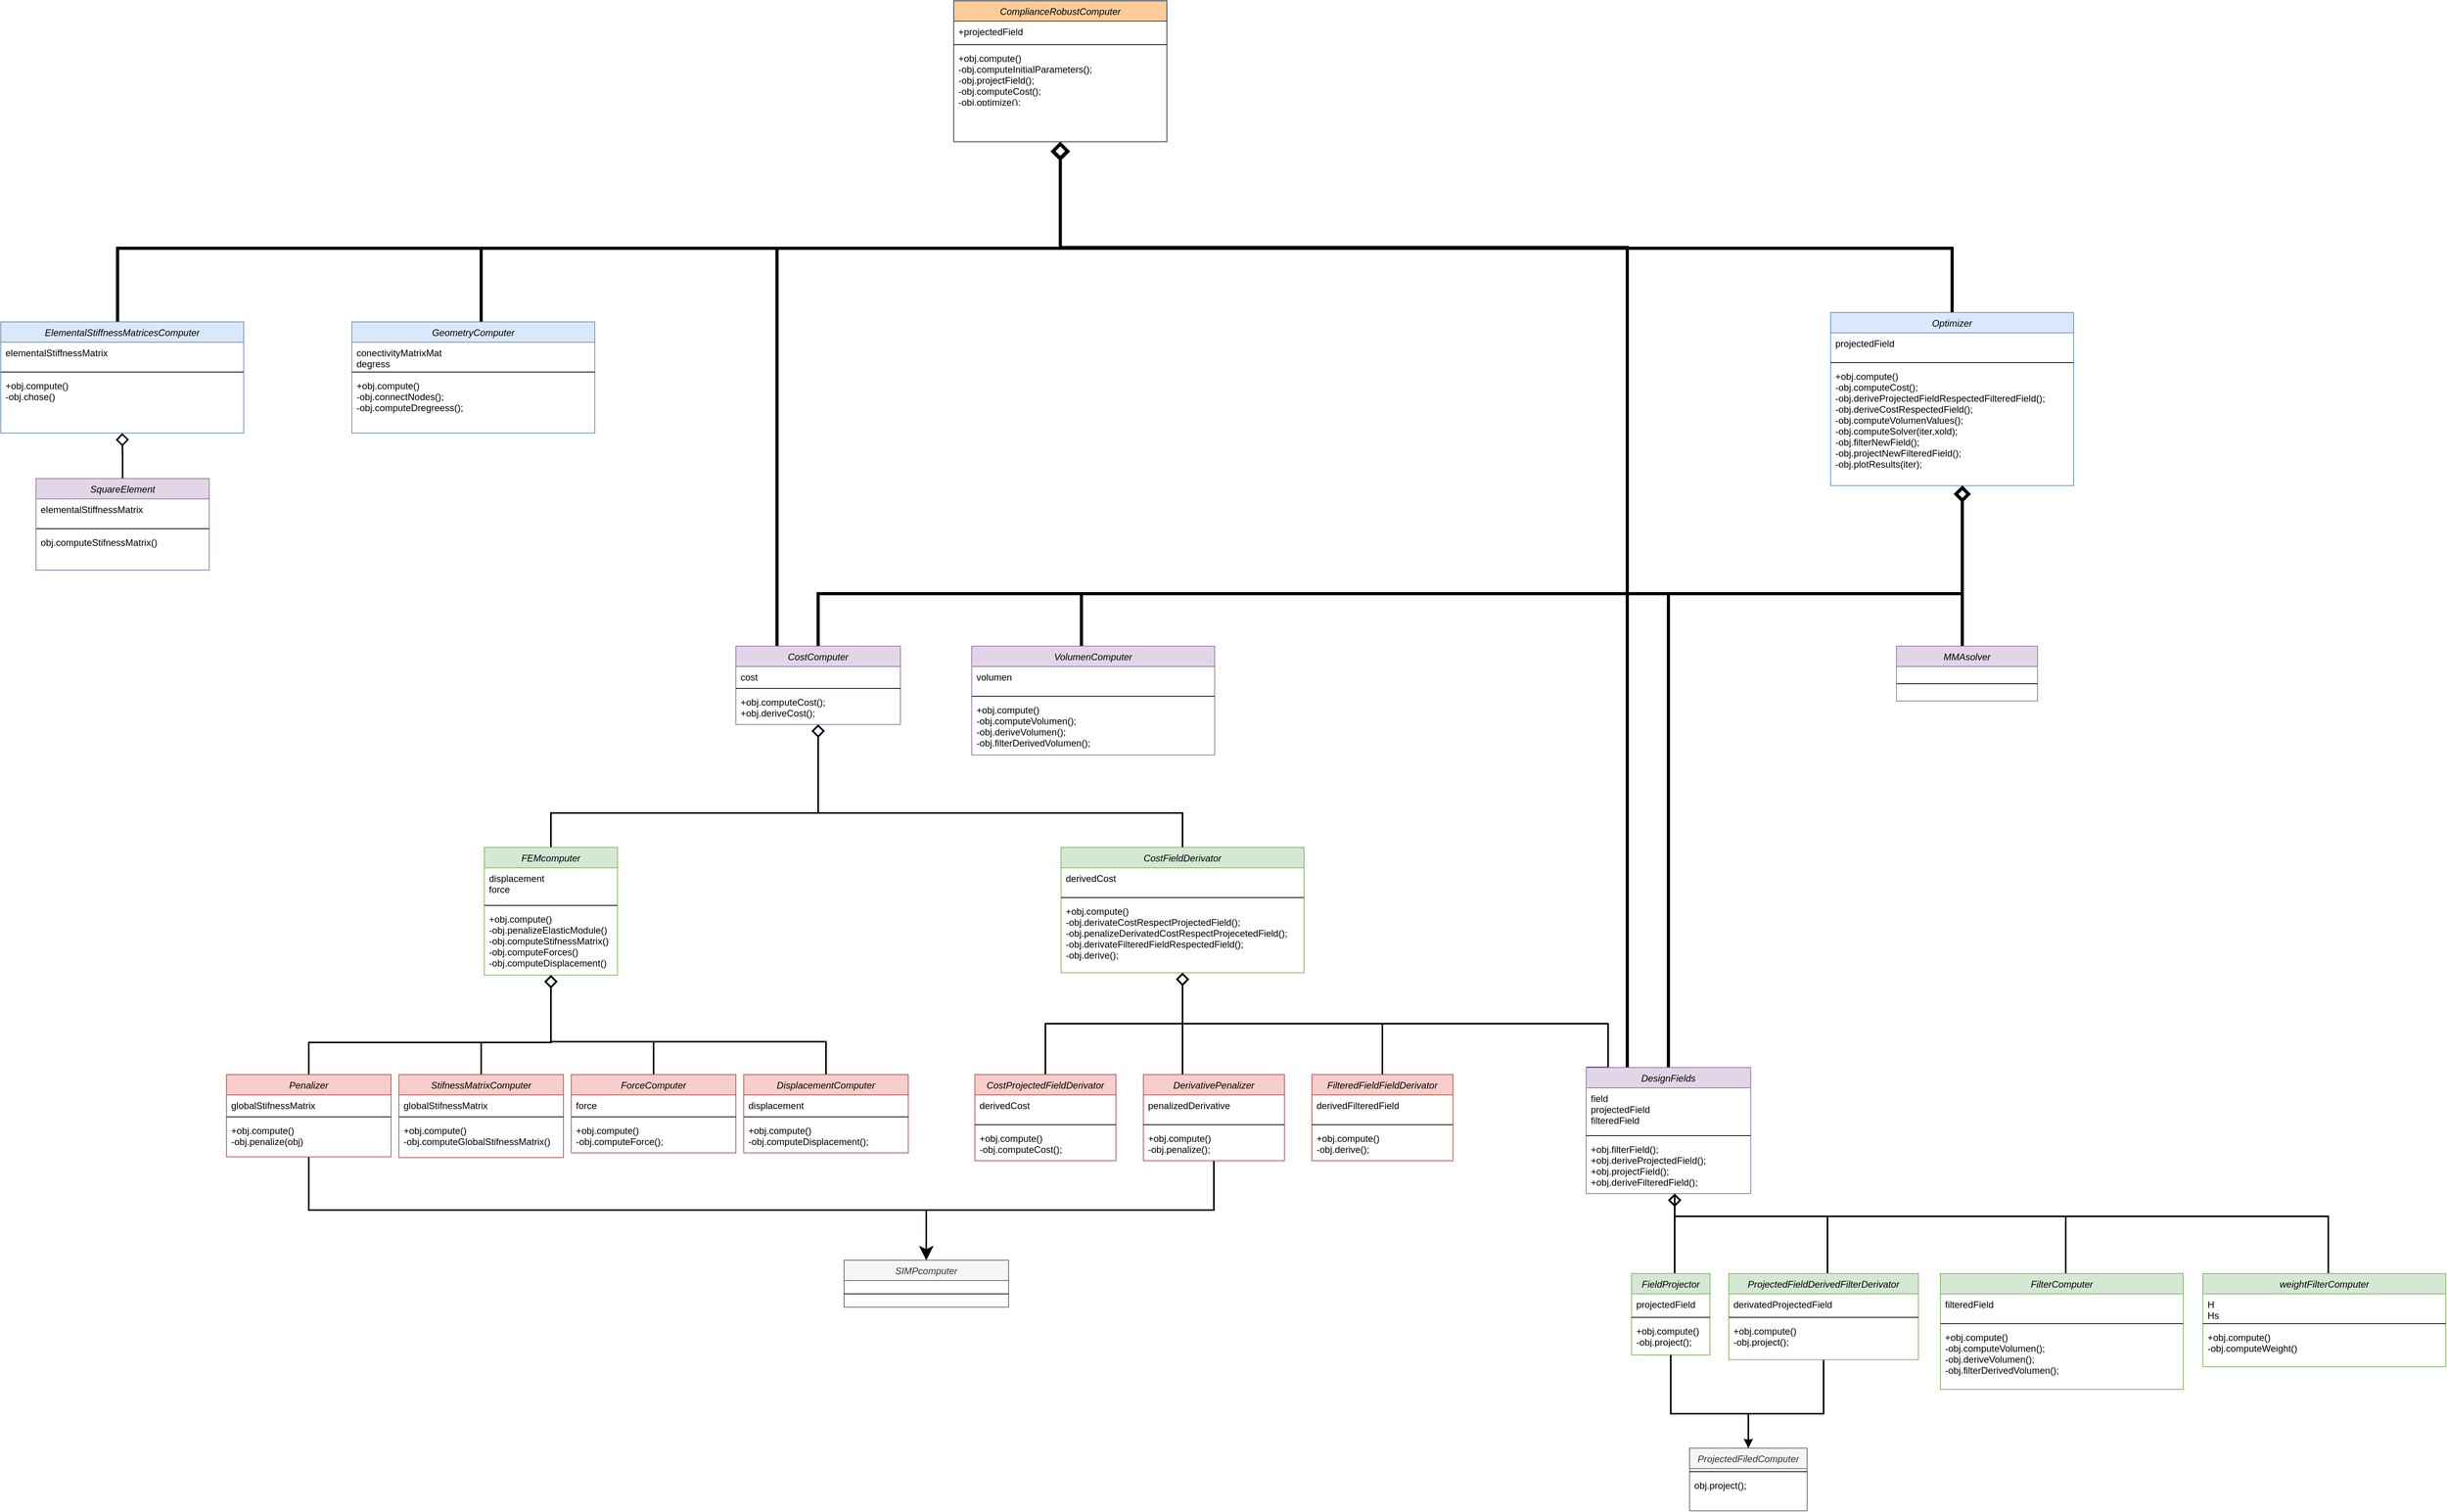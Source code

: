 <mxfile version="21.1.1" type="device" pages="2">
  <diagram name="Page-1" id="eIm4WosCiNHe_QKOytB_">
    <mxGraphModel dx="5250" dy="2865" grid="0" gridSize="10" guides="1" tooltips="1" connect="1" arrows="1" fold="1" page="1" pageScale="1" pageWidth="3300" pageHeight="2339" math="0" shadow="0">
      <root>
        <mxCell id="0" />
        <mxCell id="1" parent="0" />
        <mxCell id="SJOuSipF1YULNj-phjUu-1" value="ComplianceRobustComputer" style="swimlane;fontStyle=2;align=center;verticalAlign=top;childLayout=stackLayout;horizontal=1;startSize=26;horizontalStack=0;resizeParent=1;resizeLast=0;collapsible=1;marginBottom=0;rounded=0;shadow=0;strokeWidth=1;fillColor=#ffcc99;strokeColor=#36393d;" vertex="1" parent="1">
          <mxGeometry x="1298" y="200" width="272" height="180" as="geometry">
            <mxRectangle x="330" y="30" width="160" height="26" as="alternateBounds" />
          </mxGeometry>
        </mxCell>
        <mxCell id="SJOuSipF1YULNj-phjUu-2" value="+projectedField" style="text;align=left;verticalAlign=top;spacingLeft=4;spacingRight=4;overflow=hidden;rotatable=0;points=[[0,0.5],[1,0.5]];portConstraint=eastwest;" vertex="1" parent="SJOuSipF1YULNj-phjUu-1">
          <mxGeometry y="26" width="272" height="26" as="geometry" />
        </mxCell>
        <mxCell id="SJOuSipF1YULNj-phjUu-3" value="" style="line;html=1;strokeWidth=1;align=left;verticalAlign=middle;spacingTop=-1;spacingLeft=3;spacingRight=3;rotatable=0;labelPosition=right;points=[];portConstraint=eastwest;" vertex="1" parent="SJOuSipF1YULNj-phjUu-1">
          <mxGeometry y="52" width="272" height="8" as="geometry" />
        </mxCell>
        <mxCell id="SJOuSipF1YULNj-phjUu-4" value="+obj.compute()&#xa;-obj.computeInitialParameters();&#xa;-obj.projectField();&#xa;-obj.computeCost();&#xa;-obj.optimize();" style="text;align=left;verticalAlign=top;spacingLeft=4;spacingRight=4;overflow=hidden;rotatable=0;points=[[0,0.5],[1,0.5]];portConstraint=eastwest;" vertex="1" parent="SJOuSipF1YULNj-phjUu-1">
          <mxGeometry y="60" width="272" height="70" as="geometry" />
        </mxCell>
        <mxCell id="0Hb6vpzoi_tf3gQaCw9E-23" style="edgeStyle=orthogonalEdgeStyle;rounded=0;orthogonalLoop=1;jettySize=auto;html=1;strokeWidth=2;endArrow=diamond;endFill=0;endSize=12;" edge="1" parent="1" source="SJOuSipF1YULNj-phjUu-6" target="0Hb6vpzoi_tf3gQaCw9E-19">
          <mxGeometry relative="1" as="geometry">
            <Array as="points">
              <mxPoint x="2218" y="1725" />
              <mxPoint x="2218" y="1725" />
            </Array>
          </mxGeometry>
        </mxCell>
        <mxCell id="SJOuSipF1YULNj-phjUu-6" value="FieldProjector" style="swimlane;fontStyle=2;align=center;verticalAlign=top;childLayout=stackLayout;horizontal=1;startSize=26;horizontalStack=0;resizeParent=1;resizeLast=0;collapsible=1;marginBottom=0;rounded=0;shadow=0;strokeWidth=1;fillColor=#d5e8d4;strokeColor=#82b366;" vertex="1" parent="1">
          <mxGeometry x="2163" y="1825" width="100" height="104" as="geometry">
            <mxRectangle x="330" y="30" width="160" height="26" as="alternateBounds" />
          </mxGeometry>
        </mxCell>
        <mxCell id="SJOuSipF1YULNj-phjUu-7" value="projectedField" style="text;align=left;verticalAlign=top;spacingLeft=4;spacingRight=4;overflow=hidden;rotatable=0;points=[[0,0.5],[1,0.5]];portConstraint=eastwest;" vertex="1" parent="SJOuSipF1YULNj-phjUu-6">
          <mxGeometry y="26" width="100" height="26" as="geometry" />
        </mxCell>
        <mxCell id="SJOuSipF1YULNj-phjUu-8" value="" style="line;html=1;strokeWidth=1;align=left;verticalAlign=middle;spacingTop=-1;spacingLeft=3;spacingRight=3;rotatable=0;labelPosition=right;points=[];portConstraint=eastwest;" vertex="1" parent="SJOuSipF1YULNj-phjUu-6">
          <mxGeometry y="52" width="100" height="8" as="geometry" />
        </mxCell>
        <mxCell id="SJOuSipF1YULNj-phjUu-9" value="+obj.compute()&#xa;-obj.project();&#xa;" style="text;align=left;verticalAlign=top;spacingLeft=4;spacingRight=4;overflow=hidden;rotatable=0;points=[[0,0.5],[1,0.5]];portConstraint=eastwest;" vertex="1" parent="SJOuSipF1YULNj-phjUu-6">
          <mxGeometry y="60" width="100" height="30" as="geometry" />
        </mxCell>
        <mxCell id="SJOuSipF1YULNj-phjUu-10" style="edgeStyle=orthogonalEdgeStyle;rounded=0;orthogonalLoop=1;jettySize=auto;html=1;entryX=0.5;entryY=1;entryDx=0;entryDy=0;endArrow=none;endFill=0;startArrow=blockThin;startFill=1;endSize=12;strokeWidth=2;" edge="1" parent="1" source="SJOuSipF1YULNj-phjUu-11" target="SJOuSipF1YULNj-phjUu-6">
          <mxGeometry relative="1" as="geometry">
            <Array as="points">
              <mxPoint x="2312" y="2004" />
              <mxPoint x="2213" y="2004" />
            </Array>
          </mxGeometry>
        </mxCell>
        <mxCell id="SJOuSipF1YULNj-phjUu-11" value="ProjectedFiledComputer&#xa;" style="swimlane;fontStyle=2;align=center;verticalAlign=top;childLayout=stackLayout;horizontal=1;startSize=26;horizontalStack=0;resizeParent=1;resizeLast=0;collapsible=1;marginBottom=0;rounded=0;shadow=0;strokeWidth=1;fillColor=#f5f5f5;strokeColor=#666666;fontColor=#333333;" vertex="1" parent="1">
          <mxGeometry x="2237" y="2048" width="150" height="80" as="geometry">
            <mxRectangle x="330" y="30" width="160" height="26" as="alternateBounds" />
          </mxGeometry>
        </mxCell>
        <mxCell id="SJOuSipF1YULNj-phjUu-12" value="" style="line;html=1;strokeWidth=1;align=left;verticalAlign=middle;spacingTop=-1;spacingLeft=3;spacingRight=3;rotatable=0;labelPosition=right;points=[];portConstraint=eastwest;" vertex="1" parent="SJOuSipF1YULNj-phjUu-11">
          <mxGeometry y="26" width="150" height="8" as="geometry" />
        </mxCell>
        <mxCell id="SJOuSipF1YULNj-phjUu-13" value="            obj.project();&#xa;" style="text;align=left;verticalAlign=top;spacingLeft=4;spacingRight=4;overflow=hidden;rotatable=0;points=[[0,0.5],[1,0.5]];portConstraint=eastwest;" vertex="1" parent="SJOuSipF1YULNj-phjUu-11">
          <mxGeometry y="34" width="150" height="26" as="geometry" />
        </mxCell>
        <mxCell id="0Hb6vpzoi_tf3gQaCw9E-5" style="edgeStyle=orthogonalEdgeStyle;rounded=0;orthogonalLoop=1;jettySize=auto;html=1;strokeWidth=2;endArrow=diamond;endFill=0;endSize=12;" edge="1" parent="1" source="SJOuSipF1YULNj-phjUu-16" target="SJOuSipF1YULNj-phjUu-44">
          <mxGeometry relative="1" as="geometry">
            <Array as="points">
              <mxPoint x="784" y="1237" />
              <mxPoint x="1125" y="1237" />
            </Array>
          </mxGeometry>
        </mxCell>
        <mxCell id="SJOuSipF1YULNj-phjUu-16" value="FEMcomputer" style="swimlane;fontStyle=2;align=center;verticalAlign=top;childLayout=stackLayout;horizontal=1;startSize=26;horizontalStack=0;resizeParent=1;resizeLast=0;collapsible=1;marginBottom=0;rounded=0;shadow=0;strokeWidth=1;strokeColor=#82b366;fillColor=#d5e8d4;swimlaneFillColor=none;" vertex="1" parent="1">
          <mxGeometry x="699" y="1281" width="170" height="163" as="geometry">
            <mxRectangle x="330" y="30" width="160" height="26" as="alternateBounds" />
          </mxGeometry>
        </mxCell>
        <mxCell id="SJOuSipF1YULNj-phjUu-17" value="displacement&#xa;force" style="text;align=left;verticalAlign=top;spacingLeft=4;spacingRight=4;overflow=hidden;rotatable=0;points=[[0,0.5],[1,0.5]];portConstraint=eastwest;" vertex="1" parent="SJOuSipF1YULNj-phjUu-16">
          <mxGeometry y="26" width="170" height="44" as="geometry" />
        </mxCell>
        <mxCell id="SJOuSipF1YULNj-phjUu-18" value="" style="line;html=1;strokeWidth=1;align=left;verticalAlign=middle;spacingTop=-1;spacingLeft=3;spacingRight=3;rotatable=0;labelPosition=right;points=[];portConstraint=eastwest;" vertex="1" parent="SJOuSipF1YULNj-phjUu-16">
          <mxGeometry y="70" width="170" height="8" as="geometry" />
        </mxCell>
        <mxCell id="SJOuSipF1YULNj-phjUu-19" value="+obj.compute()&#xa;-obj.penalizeElasticModule()&#xa;-obj.computeStifnessMatrix()&#xa;-obj.computeForces()&#xa;-obj.computeDisplacement()&#xa;" style="text;align=left;verticalAlign=top;spacingLeft=4;spacingRight=4;overflow=hidden;rotatable=0;points=[[0,0.5],[1,0.5]];portConstraint=eastwest;" vertex="1" parent="SJOuSipF1YULNj-phjUu-16">
          <mxGeometry y="78" width="170" height="82" as="geometry" />
        </mxCell>
        <mxCell id="0Hb6vpzoi_tf3gQaCw9E-2" style="edgeStyle=orthogonalEdgeStyle;rounded=0;orthogonalLoop=1;jettySize=auto;html=1;entryX=0.5;entryY=1;entryDx=0;entryDy=0;strokeWidth=2;endArrow=diamond;endFill=0;endSize=12;" edge="1" parent="1" source="SJOuSipF1YULNj-phjUu-21" target="SJOuSipF1YULNj-phjUu-16">
          <mxGeometry relative="1" as="geometry">
            <Array as="points">
              <mxPoint x="695" y="1530" />
              <mxPoint x="784" y="1530" />
            </Array>
          </mxGeometry>
        </mxCell>
        <mxCell id="SJOuSipF1YULNj-phjUu-21" value="StifnessMatrixComputer" style="swimlane;fontStyle=2;align=center;verticalAlign=top;childLayout=stackLayout;horizontal=1;startSize=26;horizontalStack=0;resizeParent=1;resizeLast=0;collapsible=1;marginBottom=0;rounded=0;shadow=0;strokeWidth=1;fillColor=#f8cecc;strokeColor=#b85450;" vertex="1" parent="1">
          <mxGeometry x="590" y="1571" width="210" height="106" as="geometry">
            <mxRectangle x="330" y="30" width="160" height="26" as="alternateBounds" />
          </mxGeometry>
        </mxCell>
        <mxCell id="SJOuSipF1YULNj-phjUu-22" value="globalStifnessMatrix" style="text;align=left;verticalAlign=top;spacingLeft=4;spacingRight=4;overflow=hidden;rotatable=0;points=[[0,0.5],[1,0.5]];portConstraint=eastwest;strokeWidth=1;" vertex="1" parent="SJOuSipF1YULNj-phjUu-21">
          <mxGeometry y="26" width="210" height="24" as="geometry" />
        </mxCell>
        <mxCell id="SJOuSipF1YULNj-phjUu-23" value="" style="line;html=1;strokeWidth=1;align=left;verticalAlign=middle;spacingTop=-1;spacingLeft=3;spacingRight=3;rotatable=0;labelPosition=right;points=[];portConstraint=eastwest;" vertex="1" parent="SJOuSipF1YULNj-phjUu-21">
          <mxGeometry y="50" width="210" height="8" as="geometry" />
        </mxCell>
        <mxCell id="SJOuSipF1YULNj-phjUu-24" value="+obj.compute()&#xa;-obj.computeGlobalStifnessMatrix()" style="text;align=left;verticalAlign=top;spacingLeft=4;spacingRight=4;overflow=hidden;rotatable=0;points=[[0,0.5],[1,0.5]];portConstraint=eastwest;" vertex="1" parent="SJOuSipF1YULNj-phjUu-21">
          <mxGeometry y="58" width="210" height="48" as="geometry" />
        </mxCell>
        <mxCell id="0Hb6vpzoi_tf3gQaCw9E-1" style="edgeStyle=orthogonalEdgeStyle;rounded=0;orthogonalLoop=1;jettySize=auto;html=1;entryX=0.5;entryY=1;entryDx=0;entryDy=0;strokeWidth=2;endArrow=diamond;endFill=0;endSize=12;" edge="1" parent="1" source="SJOuSipF1YULNj-phjUu-27" target="SJOuSipF1YULNj-phjUu-16">
          <mxGeometry relative="1" as="geometry">
            <Array as="points">
              <mxPoint x="475" y="1530" />
              <mxPoint x="784" y="1530" />
            </Array>
          </mxGeometry>
        </mxCell>
        <mxCell id="0Hb6vpzoi_tf3gQaCw9E-8" style="edgeStyle=orthogonalEdgeStyle;rounded=0;orthogonalLoop=1;jettySize=auto;html=1;entryX=0.5;entryY=0;entryDx=0;entryDy=0;endSize=12;strokeWidth=2;" edge="1" parent="1" source="SJOuSipF1YULNj-phjUu-27" target="SJOuSipF1YULNj-phjUu-31">
          <mxGeometry relative="1" as="geometry">
            <Array as="points">
              <mxPoint x="475" y="1744" />
              <mxPoint x="1263" y="1744" />
            </Array>
          </mxGeometry>
        </mxCell>
        <mxCell id="SJOuSipF1YULNj-phjUu-27" value="Penalizer" style="swimlane;fontStyle=2;align=center;verticalAlign=top;childLayout=stackLayout;horizontal=1;startSize=26;horizontalStack=0;resizeParent=1;resizeLast=0;collapsible=1;marginBottom=0;rounded=0;shadow=0;strokeWidth=1;fillColor=#f8cecc;strokeColor=#b85450;" vertex="1" parent="1">
          <mxGeometry x="370" y="1571" width="210" height="105" as="geometry">
            <mxRectangle x="330" y="30" width="160" height="26" as="alternateBounds" />
          </mxGeometry>
        </mxCell>
        <mxCell id="SJOuSipF1YULNj-phjUu-28" value="globalStifnessMatrix" style="text;align=left;verticalAlign=top;spacingLeft=4;spacingRight=4;overflow=hidden;rotatable=0;points=[[0,0.5],[1,0.5]];portConstraint=eastwest;strokeWidth=1;" vertex="1" parent="SJOuSipF1YULNj-phjUu-27">
          <mxGeometry y="26" width="210" height="24" as="geometry" />
        </mxCell>
        <mxCell id="SJOuSipF1YULNj-phjUu-29" value="" style="line;html=1;strokeWidth=1;align=left;verticalAlign=middle;spacingTop=-1;spacingLeft=3;spacingRight=3;rotatable=0;labelPosition=right;points=[];portConstraint=eastwest;" vertex="1" parent="SJOuSipF1YULNj-phjUu-27">
          <mxGeometry y="50" width="210" height="8" as="geometry" />
        </mxCell>
        <mxCell id="SJOuSipF1YULNj-phjUu-30" value="+obj.compute()&#xa;-obj.penalize(obj)" style="text;align=left;verticalAlign=top;spacingLeft=4;spacingRight=4;overflow=hidden;rotatable=0;points=[[0,0.5],[1,0.5]];portConstraint=eastwest;" vertex="1" parent="SJOuSipF1YULNj-phjUu-27">
          <mxGeometry y="58" width="210" height="42" as="geometry" />
        </mxCell>
        <mxCell id="SJOuSipF1YULNj-phjUu-31" value="SIMPcomputer" style="swimlane;fontStyle=2;align=center;verticalAlign=top;childLayout=stackLayout;horizontal=1;startSize=26;horizontalStack=0;resizeParent=1;resizeLast=0;collapsible=1;marginBottom=0;rounded=0;shadow=0;strokeWidth=1;fillColor=#f5f5f5;strokeColor=#666666;fontColor=#333333;" vertex="1" parent="1">
          <mxGeometry x="1158" y="1808" width="210" height="60" as="geometry">
            <mxRectangle x="330" y="30" width="160" height="26" as="alternateBounds" />
          </mxGeometry>
        </mxCell>
        <mxCell id="SJOuSipF1YULNj-phjUu-32" value="" style="line;html=1;strokeWidth=1;align=left;verticalAlign=middle;spacingTop=-1;spacingLeft=3;spacingRight=3;rotatable=0;labelPosition=right;points=[];portConstraint=eastwest;" vertex="1" parent="SJOuSipF1YULNj-phjUu-31">
          <mxGeometry y="26" width="210" height="34" as="geometry" />
        </mxCell>
        <mxCell id="0Hb6vpzoi_tf3gQaCw9E-3" style="edgeStyle=orthogonalEdgeStyle;rounded=0;orthogonalLoop=1;jettySize=auto;html=1;entryX=0.5;entryY=1;entryDx=0;entryDy=0;strokeWidth=2;endArrow=diamond;endFill=0;endSize=12;" edge="1" parent="1" source="SJOuSipF1YULNj-phjUu-34" target="SJOuSipF1YULNj-phjUu-16">
          <mxGeometry relative="1" as="geometry">
            <Array as="points">
              <mxPoint x="915" y="1529" />
              <mxPoint x="784" y="1529" />
            </Array>
          </mxGeometry>
        </mxCell>
        <mxCell id="SJOuSipF1YULNj-phjUu-34" value="ForceComputer" style="swimlane;fontStyle=2;align=center;verticalAlign=top;childLayout=stackLayout;horizontal=1;startSize=26;horizontalStack=0;resizeParent=1;resizeLast=0;collapsible=1;marginBottom=0;rounded=0;shadow=0;strokeWidth=1;fillColor=#f8cecc;strokeColor=#b85450;" vertex="1" parent="1">
          <mxGeometry x="810" y="1571" width="210" height="100" as="geometry">
            <mxRectangle x="330" y="30" width="160" height="26" as="alternateBounds" />
          </mxGeometry>
        </mxCell>
        <mxCell id="SJOuSipF1YULNj-phjUu-35" value="force" style="text;align=left;verticalAlign=top;spacingLeft=4;spacingRight=4;overflow=hidden;rotatable=0;points=[[0,0.5],[1,0.5]];portConstraint=eastwest;strokeWidth=1;" vertex="1" parent="SJOuSipF1YULNj-phjUu-34">
          <mxGeometry y="26" width="210" height="24" as="geometry" />
        </mxCell>
        <mxCell id="SJOuSipF1YULNj-phjUu-36" value="" style="line;html=1;strokeWidth=1;align=left;verticalAlign=middle;spacingTop=-1;spacingLeft=3;spacingRight=3;rotatable=0;labelPosition=right;points=[];portConstraint=eastwest;" vertex="1" parent="SJOuSipF1YULNj-phjUu-34">
          <mxGeometry y="50" width="210" height="8" as="geometry" />
        </mxCell>
        <mxCell id="SJOuSipF1YULNj-phjUu-37" value="+obj.compute()&#xa;-obj.computeForce();" style="text;align=left;verticalAlign=top;spacingLeft=4;spacingRight=4;overflow=hidden;rotatable=0;points=[[0,0.5],[1,0.5]];portConstraint=eastwest;" vertex="1" parent="SJOuSipF1YULNj-phjUu-34">
          <mxGeometry y="58" width="210" height="42" as="geometry" />
        </mxCell>
        <mxCell id="0Hb6vpzoi_tf3gQaCw9E-4" style="edgeStyle=orthogonalEdgeStyle;rounded=0;orthogonalLoop=1;jettySize=auto;html=1;entryX=0.5;entryY=1;entryDx=0;entryDy=0;strokeWidth=2;endArrow=diamond;endFill=0;endSize=12;" edge="1" parent="1" source="SJOuSipF1YULNj-phjUu-39" target="SJOuSipF1YULNj-phjUu-16">
          <mxGeometry relative="1" as="geometry">
            <Array as="points">
              <mxPoint x="1135" y="1529" />
              <mxPoint x="784" y="1529" />
            </Array>
          </mxGeometry>
        </mxCell>
        <mxCell id="SJOuSipF1YULNj-phjUu-39" value="DisplacementComputer" style="swimlane;fontStyle=2;align=center;verticalAlign=top;childLayout=stackLayout;horizontal=1;startSize=26;horizontalStack=0;resizeParent=1;resizeLast=0;collapsible=1;marginBottom=0;rounded=0;shadow=0;strokeWidth=1;fillColor=#f8cecc;strokeColor=#b85450;" vertex="1" parent="1">
          <mxGeometry x="1030" y="1571" width="210" height="100" as="geometry">
            <mxRectangle x="330" y="30" width="160" height="26" as="alternateBounds" />
          </mxGeometry>
        </mxCell>
        <mxCell id="SJOuSipF1YULNj-phjUu-40" value="displacement" style="text;align=left;verticalAlign=top;spacingLeft=4;spacingRight=4;overflow=hidden;rotatable=0;points=[[0,0.5],[1,0.5]];portConstraint=eastwest;strokeWidth=1;" vertex="1" parent="SJOuSipF1YULNj-phjUu-39">
          <mxGeometry y="26" width="210" height="24" as="geometry" />
        </mxCell>
        <mxCell id="SJOuSipF1YULNj-phjUu-41" value="" style="line;html=1;strokeWidth=1;align=left;verticalAlign=middle;spacingTop=-1;spacingLeft=3;spacingRight=3;rotatable=0;labelPosition=right;points=[];portConstraint=eastwest;" vertex="1" parent="SJOuSipF1YULNj-phjUu-39">
          <mxGeometry y="50" width="210" height="8" as="geometry" />
        </mxCell>
        <mxCell id="SJOuSipF1YULNj-phjUu-42" value="+obj.compute()&#xa;-obj.computeDisplacement();" style="text;align=left;verticalAlign=top;spacingLeft=4;spacingRight=4;overflow=hidden;rotatable=0;points=[[0,0.5],[1,0.5]];portConstraint=eastwest;" vertex="1" parent="SJOuSipF1YULNj-phjUu-39">
          <mxGeometry y="58" width="210" height="42" as="geometry" />
        </mxCell>
        <mxCell id="0Hb6vpzoi_tf3gQaCw9E-34" style="edgeStyle=orthogonalEdgeStyle;rounded=0;orthogonalLoop=1;jettySize=auto;html=1;strokeWidth=4;endSize=12;endArrow=diamond;endFill=0;" edge="1" parent="1" source="SJOuSipF1YULNj-phjUu-44" target="SJOuSipF1YULNj-phjUu-49">
          <mxGeometry relative="1" as="geometry">
            <Array as="points">
              <mxPoint x="1125" y="957" />
              <mxPoint x="2585" y="957" />
            </Array>
          </mxGeometry>
        </mxCell>
        <mxCell id="0Hb6vpzoi_tf3gQaCw9E-54" style="edgeStyle=orthogonalEdgeStyle;rounded=0;orthogonalLoop=1;jettySize=auto;html=1;exitX=0.25;exitY=0;exitDx=0;exitDy=0;entryX=0.5;entryY=1;entryDx=0;entryDy=0;strokeWidth=4;endSize=15;endArrow=diamond;endFill=0;" edge="1" parent="1" source="SJOuSipF1YULNj-phjUu-44" target="SJOuSipF1YULNj-phjUu-1">
          <mxGeometry relative="1" as="geometry">
            <Array as="points">
              <mxPoint x="1073" y="516" />
              <mxPoint x="1434" y="516" />
            </Array>
          </mxGeometry>
        </mxCell>
        <mxCell id="SJOuSipF1YULNj-phjUu-44" value="CostComputer" style="swimlane;fontStyle=2;align=center;verticalAlign=top;childLayout=stackLayout;horizontal=1;startSize=26;horizontalStack=0;resizeParent=1;resizeLast=0;collapsible=1;marginBottom=0;rounded=0;shadow=0;strokeWidth=1;fillColor=#e1d5e7;strokeColor=#9673a6;" vertex="1" parent="1">
          <mxGeometry x="1020" y="1024" width="210" height="100" as="geometry">
            <mxRectangle x="330" y="30" width="160" height="26" as="alternateBounds" />
          </mxGeometry>
        </mxCell>
        <mxCell id="SJOuSipF1YULNj-phjUu-45" value="cost&#xa;" style="text;align=left;verticalAlign=top;spacingLeft=4;spacingRight=4;overflow=hidden;rotatable=0;points=[[0,0.5],[1,0.5]];portConstraint=eastwest;" vertex="1" parent="SJOuSipF1YULNj-phjUu-44">
          <mxGeometry y="26" width="210" height="24" as="geometry" />
        </mxCell>
        <mxCell id="SJOuSipF1YULNj-phjUu-46" value="" style="line;html=1;strokeWidth=1;align=left;verticalAlign=middle;spacingTop=-1;spacingLeft=3;spacingRight=3;rotatable=0;labelPosition=right;points=[];portConstraint=eastwest;" vertex="1" parent="SJOuSipF1YULNj-phjUu-44">
          <mxGeometry y="50" width="210" height="8" as="geometry" />
        </mxCell>
        <mxCell id="SJOuSipF1YULNj-phjUu-47" value="+obj.computeCost();&#xa;+obj.deriveCost();" style="text;align=left;verticalAlign=top;spacingLeft=4;spacingRight=4;overflow=hidden;rotatable=0;points=[[0,0.5],[1,0.5]];portConstraint=eastwest;" vertex="1" parent="SJOuSipF1YULNj-phjUu-44">
          <mxGeometry y="58" width="210" height="42" as="geometry" />
        </mxCell>
        <mxCell id="0Hb6vpzoi_tf3gQaCw9E-66" style="edgeStyle=orthogonalEdgeStyle;rounded=0;orthogonalLoop=1;jettySize=auto;html=1;entryX=0.5;entryY=1;entryDx=0;entryDy=0;strokeWidth=4;endSize=14;endArrow=diamond;endFill=0;" edge="1" parent="1" source="SJOuSipF1YULNj-phjUu-49" target="SJOuSipF1YULNj-phjUu-1">
          <mxGeometry relative="1" as="geometry">
            <Array as="points">
              <mxPoint x="2572" y="516" />
              <mxPoint x="1434" y="516" />
            </Array>
          </mxGeometry>
        </mxCell>
        <mxCell id="SJOuSipF1YULNj-phjUu-49" value="Optimizer" style="swimlane;fontStyle=2;align=center;verticalAlign=top;childLayout=stackLayout;horizontal=1;startSize=26;horizontalStack=0;resizeParent=1;resizeLast=0;collapsible=1;marginBottom=0;rounded=0;shadow=0;strokeWidth=1;fillColor=#dae8fc;strokeColor=#6c8ebf;" vertex="1" parent="1">
          <mxGeometry x="2417" y="598" width="310" height="221" as="geometry">
            <mxRectangle x="330" y="30" width="160" height="26" as="alternateBounds" />
          </mxGeometry>
        </mxCell>
        <mxCell id="SJOuSipF1YULNj-phjUu-50" value="        projectedField" style="text;align=left;verticalAlign=top;spacingLeft=4;spacingRight=4;overflow=hidden;rotatable=0;points=[[0,0.5],[1,0.5]];portConstraint=eastwest;" vertex="1" parent="SJOuSipF1YULNj-phjUu-49">
          <mxGeometry y="26" width="310" height="34" as="geometry" />
        </mxCell>
        <mxCell id="SJOuSipF1YULNj-phjUu-51" value="" style="line;html=1;strokeWidth=1;align=left;verticalAlign=middle;spacingTop=-1;spacingLeft=3;spacingRight=3;rotatable=0;labelPosition=right;points=[];portConstraint=eastwest;" vertex="1" parent="SJOuSipF1YULNj-phjUu-49">
          <mxGeometry y="60" width="310" height="8" as="geometry" />
        </mxCell>
        <mxCell id="SJOuSipF1YULNj-phjUu-52" value="+obj.compute()&#xa;-obj.computeCost();&#xa;-obj.deriveProjectedFieldRespectedFilteredField();&#xa;-obj.deriveCostRespectedField();&#xa;-obj.computeVolumenValues();&#xa;-obj.computeSolver(iter,xold);&#xa;-obj.filterNewField();&#xa;-obj.projectNewFilteredField();&#xa;-obj.plotResults(iter);" style="text;align=left;verticalAlign=top;spacingLeft=4;spacingRight=4;overflow=hidden;rotatable=0;points=[[0,0.5],[1,0.5]];portConstraint=eastwest;" vertex="1" parent="SJOuSipF1YULNj-phjUu-49">
          <mxGeometry y="68" width="310" height="137" as="geometry" />
        </mxCell>
        <mxCell id="0Hb6vpzoi_tf3gQaCw9E-6" style="edgeStyle=orthogonalEdgeStyle;rounded=0;orthogonalLoop=1;jettySize=auto;html=1;strokeWidth=2;endArrow=diamond;endFill=0;endSize=12;" edge="1" parent="1" source="SJOuSipF1YULNj-phjUu-54" target="SJOuSipF1YULNj-phjUu-44">
          <mxGeometry relative="1" as="geometry">
            <Array as="points">
              <mxPoint x="1590" y="1237" />
              <mxPoint x="1125" y="1237" />
            </Array>
          </mxGeometry>
        </mxCell>
        <mxCell id="SJOuSipF1YULNj-phjUu-54" value="CostFieldDerivator" style="swimlane;fontStyle=2;align=center;verticalAlign=top;childLayout=stackLayout;horizontal=1;startSize=26;horizontalStack=0;resizeParent=1;resizeLast=0;collapsible=1;marginBottom=0;rounded=0;shadow=0;strokeWidth=1;fillColor=#d5e8d4;strokeColor=#82b366;" vertex="1" parent="1">
          <mxGeometry x="1435" y="1281" width="310" height="160" as="geometry">
            <mxRectangle x="330" y="30" width="160" height="26" as="alternateBounds" />
          </mxGeometry>
        </mxCell>
        <mxCell id="SJOuSipF1YULNj-phjUu-55" value="        derivedCost" style="text;align=left;verticalAlign=top;spacingLeft=4;spacingRight=4;overflow=hidden;rotatable=0;points=[[0,0.5],[1,0.5]];portConstraint=eastwest;" vertex="1" parent="SJOuSipF1YULNj-phjUu-54">
          <mxGeometry y="26" width="310" height="34" as="geometry" />
        </mxCell>
        <mxCell id="SJOuSipF1YULNj-phjUu-56" value="" style="line;html=1;strokeWidth=1;align=left;verticalAlign=middle;spacingTop=-1;spacingLeft=3;spacingRight=3;rotatable=0;labelPosition=right;points=[];portConstraint=eastwest;" vertex="1" parent="SJOuSipF1YULNj-phjUu-54">
          <mxGeometry y="60" width="310" height="8" as="geometry" />
        </mxCell>
        <mxCell id="SJOuSipF1YULNj-phjUu-57" value="+obj.compute()&#xa;-obj.derivateCostRespectProjectedField();&#xa;-obj.penalizeDerivatedCostRespectProjecetedField();&#xa;-obj.derivateFilteredFieldRespectedField();&#xa;-obj.derive();&#xa;" style="text;align=left;verticalAlign=top;spacingLeft=4;spacingRight=4;overflow=hidden;rotatable=0;points=[[0,0.5],[1,0.5]];portConstraint=eastwest;" vertex="1" parent="SJOuSipF1YULNj-phjUu-54">
          <mxGeometry y="68" width="310" height="92" as="geometry" />
        </mxCell>
        <mxCell id="SJOuSipF1YULNj-phjUu-58" style="edgeStyle=elbowEdgeStyle;rounded=0;orthogonalLoop=1;jettySize=auto;elbow=vertical;html=1;entryX=0.5;entryY=1;entryDx=0;entryDy=0;endArrow=diamond;endFill=0;strokeWidth=2;endSize=12;" edge="1" parent="1" source="SJOuSipF1YULNj-phjUu-59" target="SJOuSipF1YULNj-phjUu-54">
          <mxGeometry relative="1" as="geometry" />
        </mxCell>
        <mxCell id="SJOuSipF1YULNj-phjUu-59" value="CostProjectedFieldDerivator" style="swimlane;fontStyle=2;align=center;verticalAlign=top;childLayout=stackLayout;horizontal=1;startSize=26;horizontalStack=0;resizeParent=1;resizeLast=0;collapsible=1;marginBottom=0;rounded=0;shadow=0;strokeWidth=1;fillColor=#f8cecc;strokeColor=#b85450;" vertex="1" parent="1">
          <mxGeometry x="1325" y="1571" width="180" height="110" as="geometry">
            <mxRectangle x="330" y="30" width="160" height="26" as="alternateBounds" />
          </mxGeometry>
        </mxCell>
        <mxCell id="SJOuSipF1YULNj-phjUu-60" value="        derivedCost" style="text;align=left;verticalAlign=top;spacingLeft=4;spacingRight=4;overflow=hidden;rotatable=0;points=[[0,0.5],[1,0.5]];portConstraint=eastwest;" vertex="1" parent="SJOuSipF1YULNj-phjUu-59">
          <mxGeometry y="26" width="180" height="34" as="geometry" />
        </mxCell>
        <mxCell id="SJOuSipF1YULNj-phjUu-61" value="" style="line;html=1;strokeWidth=1;align=left;verticalAlign=middle;spacingTop=-1;spacingLeft=3;spacingRight=3;rotatable=0;labelPosition=right;points=[];portConstraint=eastwest;" vertex="1" parent="SJOuSipF1YULNj-phjUu-59">
          <mxGeometry y="60" width="180" height="8" as="geometry" />
        </mxCell>
        <mxCell id="SJOuSipF1YULNj-phjUu-62" value="+obj.compute()&#xa;-obj.computeCost();" style="text;align=left;verticalAlign=top;spacingLeft=4;spacingRight=4;overflow=hidden;rotatable=0;points=[[0,0.5],[1,0.5]];portConstraint=eastwest;" vertex="1" parent="SJOuSipF1YULNj-phjUu-59">
          <mxGeometry y="68" width="180" height="42" as="geometry" />
        </mxCell>
        <mxCell id="SJOuSipF1YULNj-phjUu-64" style="edgeStyle=orthogonalEdgeStyle;rounded=0;orthogonalLoop=1;jettySize=auto;html=1;entryX=0.5;entryY=1;entryDx=0;entryDy=0;strokeWidth=2;endArrow=diamond;endFill=0;endSize=12;" edge="1" parent="1" source="SJOuSipF1YULNj-phjUu-65" target="SJOuSipF1YULNj-phjUu-54">
          <mxGeometry relative="1" as="geometry">
            <Array as="points">
              <mxPoint x="1590" y="1548" />
              <mxPoint x="1590" y="1548" />
            </Array>
          </mxGeometry>
        </mxCell>
        <mxCell id="0Hb6vpzoi_tf3gQaCw9E-7" style="edgeStyle=orthogonalEdgeStyle;rounded=0;orthogonalLoop=1;jettySize=auto;html=1;entryX=0.5;entryY=0;entryDx=0;entryDy=0;endSize=12;strokeWidth=2;" edge="1" parent="1" source="SJOuSipF1YULNj-phjUu-65" target="SJOuSipF1YULNj-phjUu-31">
          <mxGeometry relative="1" as="geometry">
            <Array as="points">
              <mxPoint x="1630" y="1744" />
              <mxPoint x="1263" y="1744" />
            </Array>
          </mxGeometry>
        </mxCell>
        <mxCell id="SJOuSipF1YULNj-phjUu-65" value="DerivativePenalizer" style="swimlane;fontStyle=2;align=center;verticalAlign=top;childLayout=stackLayout;horizontal=1;startSize=26;horizontalStack=0;resizeParent=1;resizeLast=0;collapsible=1;marginBottom=0;rounded=0;shadow=0;strokeWidth=1;fillColor=#f8cecc;strokeColor=#b85450;" vertex="1" parent="1">
          <mxGeometry x="1540" y="1571" width="180" height="110" as="geometry">
            <mxRectangle x="330" y="30" width="160" height="26" as="alternateBounds" />
          </mxGeometry>
        </mxCell>
        <mxCell id="SJOuSipF1YULNj-phjUu-66" value="penalizedDerivative" style="text;align=left;verticalAlign=top;spacingLeft=4;spacingRight=4;overflow=hidden;rotatable=0;points=[[0,0.5],[1,0.5]];portConstraint=eastwest;" vertex="1" parent="SJOuSipF1YULNj-phjUu-65">
          <mxGeometry y="26" width="180" height="34" as="geometry" />
        </mxCell>
        <mxCell id="SJOuSipF1YULNj-phjUu-67" value="" style="line;html=1;strokeWidth=1;align=left;verticalAlign=middle;spacingTop=-1;spacingLeft=3;spacingRight=3;rotatable=0;labelPosition=right;points=[];portConstraint=eastwest;" vertex="1" parent="SJOuSipF1YULNj-phjUu-65">
          <mxGeometry y="60" width="180" height="8" as="geometry" />
        </mxCell>
        <mxCell id="SJOuSipF1YULNj-phjUu-68" value="+obj.compute()&#xa;-obj.penalize();" style="text;align=left;verticalAlign=top;spacingLeft=4;spacingRight=4;overflow=hidden;rotatable=0;points=[[0,0.5],[1,0.5]];portConstraint=eastwest;" vertex="1" parent="SJOuSipF1YULNj-phjUu-65">
          <mxGeometry y="68" width="180" height="42" as="geometry" />
        </mxCell>
        <mxCell id="SJOuSipF1YULNj-phjUu-69" style="edgeStyle=elbowEdgeStyle;rounded=0;orthogonalLoop=1;jettySize=auto;elbow=vertical;html=1;endArrow=diamond;endFill=0;strokeWidth=2;endSize=12;" edge="1" parent="1" source="SJOuSipF1YULNj-phjUu-70" target="SJOuSipF1YULNj-phjUu-54">
          <mxGeometry relative="1" as="geometry" />
        </mxCell>
        <mxCell id="SJOuSipF1YULNj-phjUu-70" value="FilteredFieldFieldDerivator" style="swimlane;fontStyle=2;align=center;verticalAlign=top;childLayout=stackLayout;horizontal=1;startSize=26;horizontalStack=0;resizeParent=1;resizeLast=0;collapsible=1;marginBottom=0;rounded=0;shadow=0;strokeWidth=1;fillColor=#f8cecc;strokeColor=#b85450;" vertex="1" parent="1">
          <mxGeometry x="1755" y="1571" width="180" height="110" as="geometry">
            <mxRectangle x="330" y="30" width="160" height="26" as="alternateBounds" />
          </mxGeometry>
        </mxCell>
        <mxCell id="SJOuSipF1YULNj-phjUu-71" value="derivedFilteredField" style="text;align=left;verticalAlign=top;spacingLeft=4;spacingRight=4;overflow=hidden;rotatable=0;points=[[0,0.5],[1,0.5]];portConstraint=eastwest;" vertex="1" parent="SJOuSipF1YULNj-phjUu-70">
          <mxGeometry y="26" width="180" height="34" as="geometry" />
        </mxCell>
        <mxCell id="SJOuSipF1YULNj-phjUu-72" value="" style="line;html=1;strokeWidth=1;align=left;verticalAlign=middle;spacingTop=-1;spacingLeft=3;spacingRight=3;rotatable=0;labelPosition=right;points=[];portConstraint=eastwest;" vertex="1" parent="SJOuSipF1YULNj-phjUu-70">
          <mxGeometry y="60" width="180" height="8" as="geometry" />
        </mxCell>
        <mxCell id="SJOuSipF1YULNj-phjUu-73" value="+obj.compute()&#xa;-obj.derive();" style="text;align=left;verticalAlign=top;spacingLeft=4;spacingRight=4;overflow=hidden;rotatable=0;points=[[0,0.5],[1,0.5]];portConstraint=eastwest;" vertex="1" parent="SJOuSipF1YULNj-phjUu-70">
          <mxGeometry y="68" width="180" height="42" as="geometry" />
        </mxCell>
        <mxCell id="0Hb6vpzoi_tf3gQaCw9E-37" style="edgeStyle=orthogonalEdgeStyle;rounded=0;orthogonalLoop=1;jettySize=auto;html=1;strokeWidth=4;endSize=12;endArrow=diamond;endFill=0;" edge="1" parent="1" source="SJOuSipF1YULNj-phjUu-75" target="SJOuSipF1YULNj-phjUu-49">
          <mxGeometry relative="1" as="geometry">
            <Array as="points">
              <mxPoint x="2585" y="977" />
              <mxPoint x="2585" y="977" />
            </Array>
          </mxGeometry>
        </mxCell>
        <mxCell id="SJOuSipF1YULNj-phjUu-75" value="MMAsolver&#xa;" style="swimlane;fontStyle=2;align=center;verticalAlign=top;childLayout=stackLayout;horizontal=1;startSize=26;horizontalStack=0;resizeParent=1;resizeLast=0;collapsible=1;marginBottom=0;rounded=0;shadow=0;strokeWidth=1;fillColor=#e1d5e7;strokeColor=#9673a6;" vertex="1" parent="1">
          <mxGeometry x="2501" y="1024" width="180" height="70" as="geometry">
            <mxRectangle x="330" y="30" width="160" height="26" as="alternateBounds" />
          </mxGeometry>
        </mxCell>
        <mxCell id="SJOuSipF1YULNj-phjUu-76" value="" style="line;html=1;strokeWidth=1;align=left;verticalAlign=middle;spacingTop=-1;spacingLeft=3;spacingRight=3;rotatable=0;labelPosition=right;points=[];portConstraint=eastwest;" vertex="1" parent="SJOuSipF1YULNj-phjUu-75">
          <mxGeometry y="26" width="180" height="44" as="geometry" />
        </mxCell>
        <mxCell id="0Hb6vpzoi_tf3gQaCw9E-24" style="edgeStyle=orthogonalEdgeStyle;rounded=0;orthogonalLoop=1;jettySize=auto;html=1;strokeWidth=2;endArrow=diamond;endFill=0;endSize=12;" edge="1" parent="1" source="SJOuSipF1YULNj-phjUu-79" target="0Hb6vpzoi_tf3gQaCw9E-19">
          <mxGeometry relative="1" as="geometry">
            <Array as="points">
              <mxPoint x="2413" y="1752" />
              <mxPoint x="2218" y="1752" />
            </Array>
          </mxGeometry>
        </mxCell>
        <mxCell id="0Hb6vpzoi_tf3gQaCw9E-27" style="edgeStyle=orthogonalEdgeStyle;rounded=0;orthogonalLoop=1;jettySize=auto;html=1;strokeWidth=2;" edge="1" parent="1" source="SJOuSipF1YULNj-phjUu-79" target="SJOuSipF1YULNj-phjUu-11">
          <mxGeometry relative="1" as="geometry">
            <Array as="points">
              <mxPoint x="2408" y="2004" />
              <mxPoint x="2312" y="2004" />
            </Array>
          </mxGeometry>
        </mxCell>
        <mxCell id="SJOuSipF1YULNj-phjUu-79" value="ProjectedFieldDerivedFilterDerivator" style="swimlane;fontStyle=2;align=center;verticalAlign=top;childLayout=stackLayout;horizontal=1;startSize=26;horizontalStack=0;resizeParent=1;resizeLast=0;collapsible=1;marginBottom=0;rounded=0;shadow=0;strokeWidth=1;fillColor=#d5e8d4;strokeColor=#82b366;" vertex="1" parent="1">
          <mxGeometry x="2287" y="1825" width="242" height="110" as="geometry">
            <mxRectangle x="330" y="30" width="160" height="26" as="alternateBounds" />
          </mxGeometry>
        </mxCell>
        <mxCell id="SJOuSipF1YULNj-phjUu-80" value="derivatedProjectedField" style="text;align=left;verticalAlign=top;spacingLeft=4;spacingRight=4;overflow=hidden;rotatable=0;points=[[0,0.5],[1,0.5]];portConstraint=eastwest;" vertex="1" parent="SJOuSipF1YULNj-phjUu-79">
          <mxGeometry y="26" width="242" height="26" as="geometry" />
        </mxCell>
        <mxCell id="SJOuSipF1YULNj-phjUu-81" value="" style="line;html=1;strokeWidth=1;align=left;verticalAlign=middle;spacingTop=-1;spacingLeft=3;spacingRight=3;rotatable=0;labelPosition=right;points=[];portConstraint=eastwest;" vertex="1" parent="SJOuSipF1YULNj-phjUu-79">
          <mxGeometry y="52" width="242" height="8" as="geometry" />
        </mxCell>
        <mxCell id="SJOuSipF1YULNj-phjUu-82" value="+obj.compute()&#xa;-obj.project();&#xa;" style="text;align=left;verticalAlign=top;spacingLeft=4;spacingRight=4;overflow=hidden;rotatable=0;points=[[0,0.5],[1,0.5]];portConstraint=eastwest;" vertex="1" parent="SJOuSipF1YULNj-phjUu-79">
          <mxGeometry y="60" width="242" height="30" as="geometry" />
        </mxCell>
        <mxCell id="0Hb6vpzoi_tf3gQaCw9E-35" style="edgeStyle=orthogonalEdgeStyle;rounded=0;orthogonalLoop=1;jettySize=auto;html=1;strokeWidth=4;endSize=12;endArrow=diamond;endFill=0;" edge="1" parent="1" source="SJOuSipF1YULNj-phjUu-84" target="SJOuSipF1YULNj-phjUu-49">
          <mxGeometry relative="1" as="geometry">
            <Array as="points">
              <mxPoint x="1461" y="957" />
              <mxPoint x="2585" y="957" />
            </Array>
          </mxGeometry>
        </mxCell>
        <mxCell id="SJOuSipF1YULNj-phjUu-84" value="VolumenComputer" style="swimlane;fontStyle=2;align=center;verticalAlign=top;childLayout=stackLayout;horizontal=1;startSize=26;horizontalStack=0;resizeParent=1;resizeLast=0;collapsible=1;marginBottom=0;rounded=0;shadow=0;strokeWidth=1;fillColor=#e1d5e7;strokeColor=#9673a6;" vertex="1" parent="1">
          <mxGeometry x="1321" y="1024" width="310" height="139" as="geometry">
            <mxRectangle x="330" y="30" width="160" height="26" as="alternateBounds" />
          </mxGeometry>
        </mxCell>
        <mxCell id="SJOuSipF1YULNj-phjUu-85" value="volumen" style="text;align=left;verticalAlign=top;spacingLeft=4;spacingRight=4;overflow=hidden;rotatable=0;points=[[0,0.5],[1,0.5]];portConstraint=eastwest;" vertex="1" parent="SJOuSipF1YULNj-phjUu-84">
          <mxGeometry y="26" width="310" height="34" as="geometry" />
        </mxCell>
        <mxCell id="SJOuSipF1YULNj-phjUu-86" value="" style="line;html=1;strokeWidth=1;align=left;verticalAlign=middle;spacingTop=-1;spacingLeft=3;spacingRight=3;rotatable=0;labelPosition=right;points=[];portConstraint=eastwest;" vertex="1" parent="SJOuSipF1YULNj-phjUu-84">
          <mxGeometry y="60" width="310" height="8" as="geometry" />
        </mxCell>
        <mxCell id="SJOuSipF1YULNj-phjUu-87" value="+obj.compute()&#xa;-obj.computeVolumen();&#xa;-obj.deriveVolumen();&#xa;-obj.filterDerivedVolumen();" style="text;align=left;verticalAlign=top;spacingLeft=4;spacingRight=4;overflow=hidden;rotatable=0;points=[[0,0.5],[1,0.5]];portConstraint=eastwest;" vertex="1" parent="SJOuSipF1YULNj-phjUu-84">
          <mxGeometry y="68" width="310" height="62" as="geometry" />
        </mxCell>
        <mxCell id="0Hb6vpzoi_tf3gQaCw9E-25" style="edgeStyle=orthogonalEdgeStyle;rounded=0;orthogonalLoop=1;jettySize=auto;html=1;strokeWidth=2;endArrow=diamond;endFill=0;endSize=12;" edge="1" parent="1" source="SJOuSipF1YULNj-phjUu-89" target="0Hb6vpzoi_tf3gQaCw9E-19">
          <mxGeometry relative="1" as="geometry">
            <Array as="points">
              <mxPoint x="2717" y="1752" />
              <mxPoint x="2218" y="1752" />
            </Array>
          </mxGeometry>
        </mxCell>
        <mxCell id="SJOuSipF1YULNj-phjUu-89" value="FilterComputer" style="swimlane;fontStyle=2;align=center;verticalAlign=top;childLayout=stackLayout;horizontal=1;startSize=26;horizontalStack=0;resizeParent=1;resizeLast=0;collapsible=1;marginBottom=0;rounded=0;shadow=0;strokeWidth=1;fillColor=#d5e8d4;strokeColor=#82b366;" vertex="1" parent="1">
          <mxGeometry x="2557" y="1825" width="310" height="148" as="geometry">
            <mxRectangle x="330" y="30" width="160" height="26" as="alternateBounds" />
          </mxGeometry>
        </mxCell>
        <mxCell id="SJOuSipF1YULNj-phjUu-90" value="filteredField" style="text;align=left;verticalAlign=top;spacingLeft=4;spacingRight=4;overflow=hidden;rotatable=0;points=[[0,0.5],[1,0.5]];portConstraint=eastwest;" vertex="1" parent="SJOuSipF1YULNj-phjUu-89">
          <mxGeometry y="26" width="310" height="34" as="geometry" />
        </mxCell>
        <mxCell id="SJOuSipF1YULNj-phjUu-91" value="" style="line;html=1;strokeWidth=1;align=left;verticalAlign=middle;spacingTop=-1;spacingLeft=3;spacingRight=3;rotatable=0;labelPosition=right;points=[];portConstraint=eastwest;" vertex="1" parent="SJOuSipF1YULNj-phjUu-89">
          <mxGeometry y="60" width="310" height="8" as="geometry" />
        </mxCell>
        <mxCell id="SJOuSipF1YULNj-phjUu-92" value="+obj.compute()&#xa;-obj.computeVolumen();&#xa;-obj.deriveVolumen();&#xa;-obj.filterDerivedVolumen();" style="text;align=left;verticalAlign=top;spacingLeft=4;spacingRight=4;overflow=hidden;rotatable=0;points=[[0,0.5],[1,0.5]];portConstraint=eastwest;" vertex="1" parent="SJOuSipF1YULNj-phjUu-89">
          <mxGeometry y="68" width="310" height="80" as="geometry" />
        </mxCell>
        <mxCell id="0Hb6vpzoi_tf3gQaCw9E-51" style="edgeStyle=orthogonalEdgeStyle;rounded=0;orthogonalLoop=1;jettySize=auto;html=1;entryX=0.5;entryY=1;entryDx=0;entryDy=0;strokeWidth=4;endSize=15;endArrow=diamond;endFill=0;" edge="1" parent="1" source="SJOuSipF1YULNj-phjUu-94" target="SJOuSipF1YULNj-phjUu-1">
          <mxGeometry relative="1" as="geometry">
            <Array as="points">
              <mxPoint x="695" y="516" />
              <mxPoint x="1434" y="516" />
            </Array>
          </mxGeometry>
        </mxCell>
        <mxCell id="SJOuSipF1YULNj-phjUu-94" value="GeometryComputer" style="swimlane;fontStyle=2;align=center;verticalAlign=top;childLayout=stackLayout;horizontal=1;startSize=26;horizontalStack=0;resizeParent=1;resizeLast=0;collapsible=1;marginBottom=0;rounded=0;shadow=0;strokeWidth=1;fillColor=#dae8fc;strokeColor=#6c8ebf;" vertex="1" parent="1">
          <mxGeometry x="530" y="610" width="310" height="142" as="geometry">
            <mxRectangle x="330" y="30" width="160" height="26" as="alternateBounds" />
          </mxGeometry>
        </mxCell>
        <mxCell id="SJOuSipF1YULNj-phjUu-95" value="        conectivityMatrixMat&#xa;        degress" style="text;align=left;verticalAlign=top;spacingLeft=4;spacingRight=4;overflow=hidden;rotatable=0;points=[[0,0.5],[1,0.5]];portConstraint=eastwest;" vertex="1" parent="SJOuSipF1YULNj-phjUu-94">
          <mxGeometry y="26" width="310" height="34" as="geometry" />
        </mxCell>
        <mxCell id="SJOuSipF1YULNj-phjUu-96" value="" style="line;html=1;strokeWidth=1;align=left;verticalAlign=middle;spacingTop=-1;spacingLeft=3;spacingRight=3;rotatable=0;labelPosition=right;points=[];portConstraint=eastwest;" vertex="1" parent="SJOuSipF1YULNj-phjUu-94">
          <mxGeometry y="60" width="310" height="8" as="geometry" />
        </mxCell>
        <mxCell id="SJOuSipF1YULNj-phjUu-97" value="+obj.compute()&#xa;-obj.connectNodes();&#xa;-obj.computeDregreess();" style="text;align=left;verticalAlign=top;spacingLeft=4;spacingRight=4;overflow=hidden;rotatable=0;points=[[0,0.5],[1,0.5]];portConstraint=eastwest;" vertex="1" parent="SJOuSipF1YULNj-phjUu-94">
          <mxGeometry y="68" width="310" height="74" as="geometry" />
        </mxCell>
        <mxCell id="0Hb6vpzoi_tf3gQaCw9E-45" style="edgeStyle=orthogonalEdgeStyle;rounded=0;orthogonalLoop=1;jettySize=auto;html=1;entryX=0.5;entryY=1;entryDx=0;entryDy=0;strokeWidth=4;endSize=15;endArrow=diamond;endFill=0;" edge="1" parent="1" source="SJOuSipF1YULNj-phjUu-99" target="SJOuSipF1YULNj-phjUu-1">
          <mxGeometry relative="1" as="geometry">
            <Array as="points">
              <mxPoint x="231" y="516" />
              <mxPoint x="1434" y="516" />
            </Array>
          </mxGeometry>
        </mxCell>
        <mxCell id="SJOuSipF1YULNj-phjUu-99" value="ElementalStiffnessMatricesComputer" style="swimlane;fontStyle=2;align=center;verticalAlign=top;childLayout=stackLayout;horizontal=1;startSize=26;horizontalStack=0;resizeParent=1;resizeLast=0;collapsible=1;marginBottom=0;rounded=0;shadow=0;strokeWidth=1;fillColor=#dae8fc;strokeColor=#6c8ebf;" vertex="1" parent="1">
          <mxGeometry x="82" y="610" width="310" height="142" as="geometry">
            <mxRectangle x="330" y="30" width="160" height="26" as="alternateBounds" />
          </mxGeometry>
        </mxCell>
        <mxCell id="SJOuSipF1YULNj-phjUu-100" value="elementalStiffnessMatrix" style="text;align=left;verticalAlign=top;spacingLeft=4;spacingRight=4;overflow=hidden;rotatable=0;points=[[0,0.5],[1,0.5]];portConstraint=eastwest;" vertex="1" parent="SJOuSipF1YULNj-phjUu-99">
          <mxGeometry y="26" width="310" height="34" as="geometry" />
        </mxCell>
        <mxCell id="SJOuSipF1YULNj-phjUu-101" value="" style="line;html=1;strokeWidth=1;align=left;verticalAlign=middle;spacingTop=-1;spacingLeft=3;spacingRight=3;rotatable=0;labelPosition=right;points=[];portConstraint=eastwest;" vertex="1" parent="SJOuSipF1YULNj-phjUu-99">
          <mxGeometry y="60" width="310" height="8" as="geometry" />
        </mxCell>
        <mxCell id="SJOuSipF1YULNj-phjUu-102" value="+obj.compute()&#xa;-obj.chose()" style="text;align=left;verticalAlign=top;spacingLeft=4;spacingRight=4;overflow=hidden;rotatable=0;points=[[0,0.5],[1,0.5]];portConstraint=eastwest;" vertex="1" parent="SJOuSipF1YULNj-phjUu-99">
          <mxGeometry y="68" width="310" height="74" as="geometry" />
        </mxCell>
        <mxCell id="SJOuSipF1YULNj-phjUu-103" style="edgeStyle=orthogonalEdgeStyle;rounded=0;orthogonalLoop=1;jettySize=auto;html=1;strokeColor=#000000;fontColor=#393C56;fillColor=#F2CC8F;strokeWidth=2;endArrow=diamond;endFill=0;startArrow=none;startFill=0;endSize=12;" edge="1" parent="1" source="SJOuSipF1YULNj-phjUu-104" target="SJOuSipF1YULNj-phjUu-99">
          <mxGeometry relative="1" as="geometry" />
        </mxCell>
        <mxCell id="SJOuSipF1YULNj-phjUu-104" value="SquareElement" style="swimlane;fontStyle=2;align=center;verticalAlign=top;childLayout=stackLayout;horizontal=1;startSize=26;horizontalStack=0;resizeParent=1;resizeLast=0;collapsible=1;marginBottom=0;rounded=0;shadow=0;strokeWidth=1;fillColor=#e1d5e7;strokeColor=#9673a6;" vertex="1" parent="1">
          <mxGeometry x="127" y="810" width="221" height="117" as="geometry">
            <mxRectangle x="330" y="30" width="160" height="26" as="alternateBounds" />
          </mxGeometry>
        </mxCell>
        <mxCell id="SJOuSipF1YULNj-phjUu-105" value="elementalStiffnessMatrix" style="text;align=left;verticalAlign=top;spacingLeft=4;spacingRight=4;overflow=hidden;rotatable=0;points=[[0,0.5],[1,0.5]];portConstraint=eastwest;" vertex="1" parent="SJOuSipF1YULNj-phjUu-104">
          <mxGeometry y="26" width="221" height="34" as="geometry" />
        </mxCell>
        <mxCell id="SJOuSipF1YULNj-phjUu-106" value="" style="line;html=1;strokeWidth=1;align=left;verticalAlign=middle;spacingTop=-1;spacingLeft=3;spacingRight=3;rotatable=0;labelPosition=right;points=[];portConstraint=eastwest;" vertex="1" parent="SJOuSipF1YULNj-phjUu-104">
          <mxGeometry y="60" width="221" height="8" as="geometry" />
        </mxCell>
        <mxCell id="SJOuSipF1YULNj-phjUu-107" value="            obj.computeStifnessMatrix()&#xa;" style="text;align=left;verticalAlign=top;spacingLeft=4;spacingRight=4;overflow=hidden;rotatable=0;points=[[0,0.5],[1,0.5]];portConstraint=eastwest;" vertex="1" parent="SJOuSipF1YULNj-phjUu-104">
          <mxGeometry y="68" width="221" height="42" as="geometry" />
        </mxCell>
        <mxCell id="0Hb6vpzoi_tf3gQaCw9E-26" style="edgeStyle=orthogonalEdgeStyle;rounded=0;orthogonalLoop=1;jettySize=auto;html=1;strokeWidth=2;endArrow=diamond;endFill=0;endSize=12;" edge="1" parent="1" source="SJOuSipF1YULNj-phjUu-109" target="0Hb6vpzoi_tf3gQaCw9E-19">
          <mxGeometry relative="1" as="geometry">
            <Array as="points">
              <mxPoint x="3052" y="1752" />
              <mxPoint x="2218" y="1752" />
            </Array>
          </mxGeometry>
        </mxCell>
        <mxCell id="SJOuSipF1YULNj-phjUu-109" value="weightFilterComputer" style="swimlane;fontStyle=2;align=center;verticalAlign=top;childLayout=stackLayout;horizontal=1;startSize=26;horizontalStack=0;resizeParent=1;resizeLast=0;collapsible=1;marginBottom=0;rounded=0;shadow=0;strokeWidth=1;fillColor=#d5e8d4;strokeColor=#82b366;" vertex="1" parent="1">
          <mxGeometry x="2892" y="1825" width="310" height="119" as="geometry">
            <mxRectangle x="330" y="30" width="160" height="26" as="alternateBounds" />
          </mxGeometry>
        </mxCell>
        <mxCell id="SJOuSipF1YULNj-phjUu-110" value="        H&#xa;        Hs    " style="text;align=left;verticalAlign=top;spacingLeft=4;spacingRight=4;overflow=hidden;rotatable=0;points=[[0,0.5],[1,0.5]];portConstraint=eastwest;" vertex="1" parent="SJOuSipF1YULNj-phjUu-109">
          <mxGeometry y="26" width="310" height="34" as="geometry" />
        </mxCell>
        <mxCell id="SJOuSipF1YULNj-phjUu-111" value="" style="line;html=1;strokeWidth=1;align=left;verticalAlign=middle;spacingTop=-1;spacingLeft=3;spacingRight=3;rotatable=0;labelPosition=right;points=[];portConstraint=eastwest;" vertex="1" parent="SJOuSipF1YULNj-phjUu-109">
          <mxGeometry y="60" width="310" height="8" as="geometry" />
        </mxCell>
        <mxCell id="SJOuSipF1YULNj-phjUu-112" value="+obj.compute()&#xa;-obj.computeWeight()" style="text;align=left;verticalAlign=top;spacingLeft=4;spacingRight=4;overflow=hidden;rotatable=0;points=[[0,0.5],[1,0.5]];portConstraint=eastwest;" vertex="1" parent="SJOuSipF1YULNj-phjUu-109">
          <mxGeometry y="68" width="310" height="46" as="geometry" />
        </mxCell>
        <mxCell id="0Hb6vpzoi_tf3gQaCw9E-36" style="edgeStyle=orthogonalEdgeStyle;rounded=0;orthogonalLoop=1;jettySize=auto;html=1;strokeWidth=4;endSize=12;endArrow=diamond;endFill=0;" edge="1" parent="1" source="0Hb6vpzoi_tf3gQaCw9E-19" target="SJOuSipF1YULNj-phjUu-49">
          <mxGeometry relative="1" as="geometry">
            <Array as="points">
              <mxPoint x="2210" y="957" />
              <mxPoint x="2585" y="957" />
            </Array>
          </mxGeometry>
        </mxCell>
        <mxCell id="0Hb6vpzoi_tf3gQaCw9E-61" style="edgeStyle=orthogonalEdgeStyle;rounded=0;orthogonalLoop=1;jettySize=auto;html=1;exitX=0.25;exitY=0;exitDx=0;exitDy=0;entryX=0.5;entryY=1;entryDx=0;entryDy=0;strokeWidth=4;endSize=15;endArrow=diamond;endFill=0;" edge="1" parent="1" source="0Hb6vpzoi_tf3gQaCw9E-19" target="SJOuSipF1YULNj-phjUu-1">
          <mxGeometry relative="1" as="geometry">
            <Array as="points">
              <mxPoint x="2158" y="515" />
              <mxPoint x="1434" y="515" />
            </Array>
          </mxGeometry>
        </mxCell>
        <mxCell id="0Hb6vpzoi_tf3gQaCw9E-74" style="edgeStyle=orthogonalEdgeStyle;rounded=0;orthogonalLoop=1;jettySize=auto;html=1;exitX=0;exitY=0;exitDx=0;exitDy=0;strokeWidth=2;endSize=12;endArrow=diamond;endFill=0;" edge="1" parent="1" source="0Hb6vpzoi_tf3gQaCw9E-19" target="SJOuSipF1YULNj-phjUu-54">
          <mxGeometry relative="1" as="geometry">
            <Array as="points">
              <mxPoint x="2133" y="1562" />
              <mxPoint x="2133" y="1506" />
              <mxPoint x="1590" y="1506" />
            </Array>
          </mxGeometry>
        </mxCell>
        <mxCell id="0Hb6vpzoi_tf3gQaCw9E-19" value="DesignFields" style="swimlane;fontStyle=2;align=center;verticalAlign=top;childLayout=stackLayout;horizontal=1;startSize=26;horizontalStack=0;resizeParent=1;resizeLast=0;collapsible=1;marginBottom=0;rounded=0;shadow=0;strokeWidth=1;fillColor=#e1d5e7;strokeColor=#9673a6;" vertex="1" parent="1">
          <mxGeometry x="2105" y="1562" width="210" height="161" as="geometry">
            <mxRectangle x="330" y="30" width="160" height="26" as="alternateBounds" />
          </mxGeometry>
        </mxCell>
        <mxCell id="0Hb6vpzoi_tf3gQaCw9E-20" value="field&#xa;projectedField&#xa;filteredField" style="text;align=left;verticalAlign=top;spacingLeft=4;spacingRight=4;overflow=hidden;rotatable=0;points=[[0,0.5],[1,0.5]];portConstraint=eastwest;" vertex="1" parent="0Hb6vpzoi_tf3gQaCw9E-19">
          <mxGeometry y="26" width="210" height="57" as="geometry" />
        </mxCell>
        <mxCell id="0Hb6vpzoi_tf3gQaCw9E-21" value="" style="line;html=1;strokeWidth=1;align=left;verticalAlign=middle;spacingTop=-1;spacingLeft=3;spacingRight=3;rotatable=0;labelPosition=right;points=[];portConstraint=eastwest;" vertex="1" parent="0Hb6vpzoi_tf3gQaCw9E-19">
          <mxGeometry y="83" width="210" height="8" as="geometry" />
        </mxCell>
        <mxCell id="0Hb6vpzoi_tf3gQaCw9E-22" value="+obj.filterField();&#xa;+obj.deriveProjectedField();&#xa;+obj.projectField();&#xa;+obj.deriveFilteredField();&#xa;" style="text;align=left;verticalAlign=top;spacingLeft=4;spacingRight=4;overflow=hidden;rotatable=0;points=[[0,0.5],[1,0.5]];portConstraint=eastwest;" vertex="1" parent="0Hb6vpzoi_tf3gQaCw9E-19">
          <mxGeometry y="91" width="210" height="58" as="geometry" />
        </mxCell>
      </root>
    </mxGraphModel>
  </diagram>
  <diagram id="Oq2G5y9YGgb9BEE-weS8" name="Page-2">
    <mxGraphModel dx="1290" dy="573" grid="1" gridSize="10" guides="1" tooltips="1" connect="1" arrows="1" fold="1" page="1" pageScale="1" pageWidth="3300" pageHeight="2339" math="0" shadow="0">
      <root>
        <mxCell id="0" />
        <mxCell id="1" parent="0" />
      </root>
    </mxGraphModel>
  </diagram>
</mxfile>
